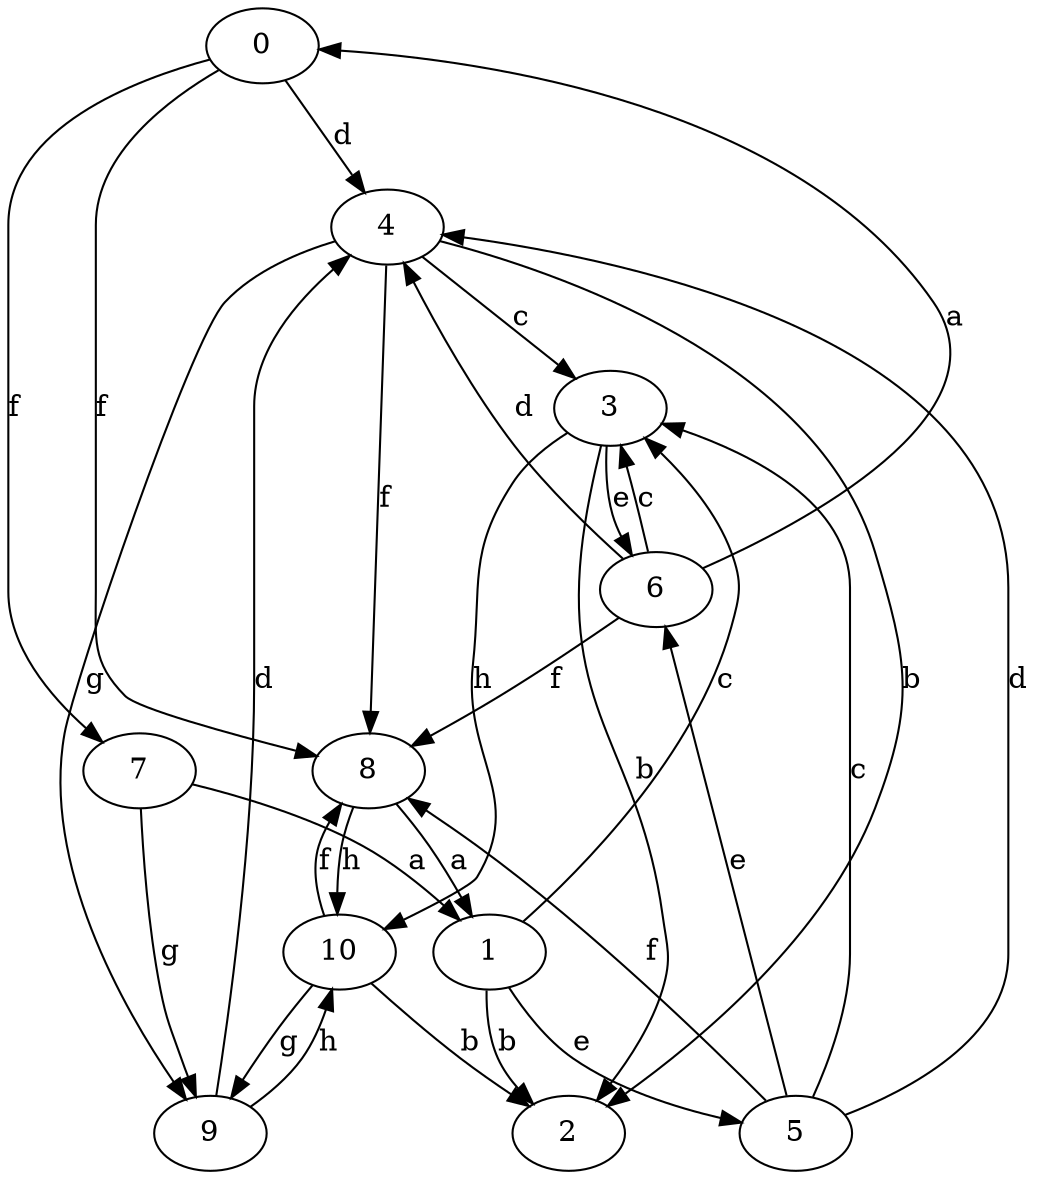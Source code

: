 strict digraph  {
0;
1;
2;
3;
4;
5;
6;
7;
8;
9;
10;
0 -> 4  [label=d];
0 -> 7  [label=f];
0 -> 8  [label=f];
1 -> 2  [label=b];
1 -> 3  [label=c];
1 -> 5  [label=e];
3 -> 2  [label=b];
3 -> 6  [label=e];
3 -> 10  [label=h];
4 -> 2  [label=b];
4 -> 3  [label=c];
4 -> 8  [label=f];
4 -> 9  [label=g];
5 -> 3  [label=c];
5 -> 4  [label=d];
5 -> 6  [label=e];
5 -> 8  [label=f];
6 -> 0  [label=a];
6 -> 3  [label=c];
6 -> 4  [label=d];
6 -> 8  [label=f];
7 -> 1  [label=a];
7 -> 9  [label=g];
8 -> 1  [label=a];
8 -> 10  [label=h];
9 -> 4  [label=d];
9 -> 10  [label=h];
10 -> 2  [label=b];
10 -> 8  [label=f];
10 -> 9  [label=g];
}
